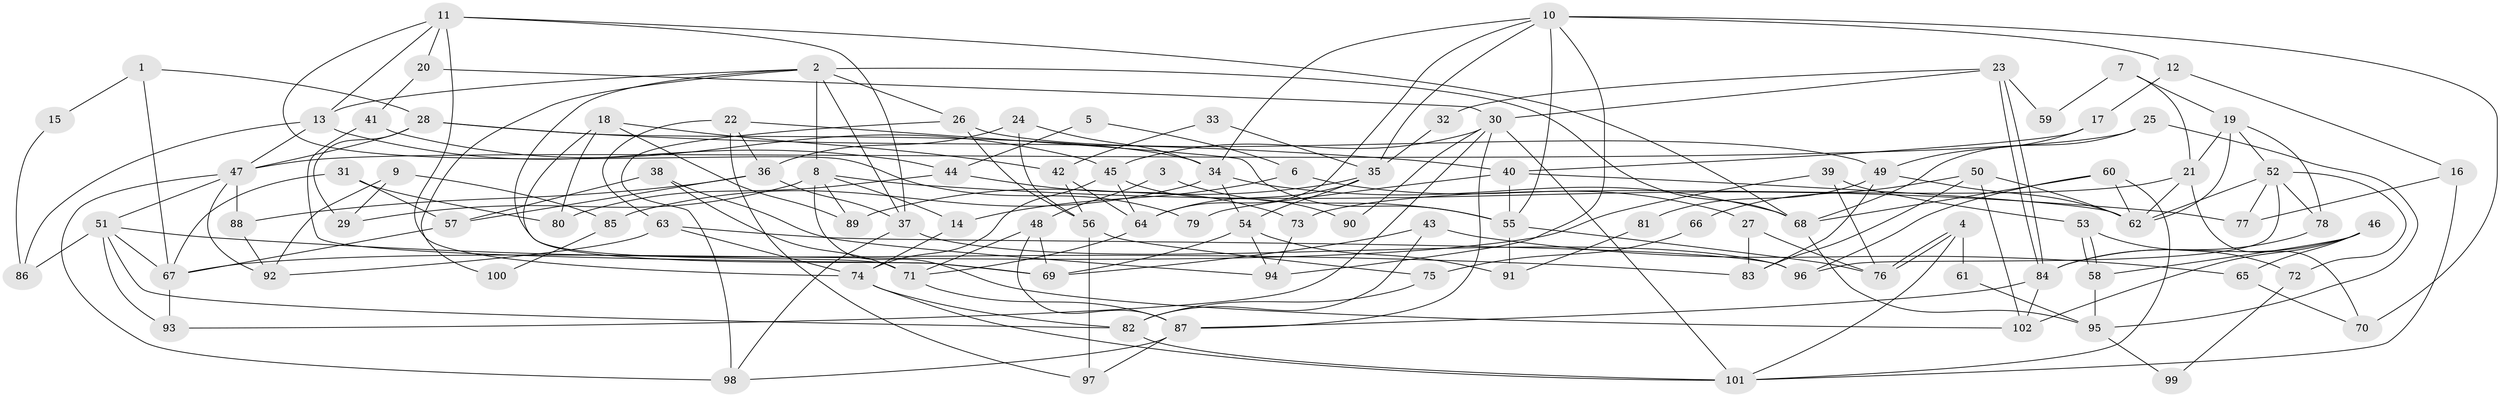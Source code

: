 // Generated by graph-tools (version 1.1) at 2025/35/03/09/25 02:35:53]
// undirected, 102 vertices, 204 edges
graph export_dot {
graph [start="1"]
  node [color=gray90,style=filled];
  1;
  2;
  3;
  4;
  5;
  6;
  7;
  8;
  9;
  10;
  11;
  12;
  13;
  14;
  15;
  16;
  17;
  18;
  19;
  20;
  21;
  22;
  23;
  24;
  25;
  26;
  27;
  28;
  29;
  30;
  31;
  32;
  33;
  34;
  35;
  36;
  37;
  38;
  39;
  40;
  41;
  42;
  43;
  44;
  45;
  46;
  47;
  48;
  49;
  50;
  51;
  52;
  53;
  54;
  55;
  56;
  57;
  58;
  59;
  60;
  61;
  62;
  63;
  64;
  65;
  66;
  67;
  68;
  69;
  70;
  71;
  72;
  73;
  74;
  75;
  76;
  77;
  78;
  79;
  80;
  81;
  82;
  83;
  84;
  85;
  86;
  87;
  88;
  89;
  90;
  91;
  92;
  93;
  94;
  95;
  96;
  97;
  98;
  99;
  100;
  101;
  102;
  1 -- 28;
  1 -- 67;
  1 -- 15;
  2 -- 26;
  2 -- 37;
  2 -- 8;
  2 -- 13;
  2 -- 68;
  2 -- 69;
  2 -- 100;
  3 -- 48;
  3 -- 55;
  4 -- 101;
  4 -- 76;
  4 -- 76;
  4 -- 61;
  5 -- 6;
  5 -- 44;
  6 -- 14;
  6 -- 27;
  7 -- 19;
  7 -- 21;
  7 -- 59;
  8 -- 77;
  8 -- 14;
  8 -- 29;
  8 -- 89;
  8 -- 102;
  9 -- 29;
  9 -- 92;
  9 -- 85;
  10 -- 70;
  10 -- 35;
  10 -- 12;
  10 -- 34;
  10 -- 55;
  10 -- 64;
  10 -- 94;
  11 -- 68;
  11 -- 20;
  11 -- 13;
  11 -- 37;
  11 -- 74;
  11 -- 79;
  12 -- 17;
  12 -- 16;
  13 -- 44;
  13 -- 47;
  13 -- 86;
  14 -- 74;
  15 -- 86;
  16 -- 101;
  16 -- 77;
  17 -- 49;
  17 -- 40;
  18 -- 89;
  18 -- 42;
  18 -- 71;
  18 -- 80;
  19 -- 62;
  19 -- 52;
  19 -- 21;
  19 -- 78;
  20 -- 41;
  20 -- 30;
  21 -- 62;
  21 -- 70;
  21 -- 73;
  22 -- 36;
  22 -- 63;
  22 -- 55;
  22 -- 97;
  23 -- 30;
  23 -- 84;
  23 -- 84;
  23 -- 32;
  23 -- 59;
  24 -- 34;
  24 -- 36;
  24 -- 56;
  25 -- 95;
  25 -- 68;
  25 -- 47;
  26 -- 56;
  26 -- 49;
  26 -- 98;
  27 -- 76;
  27 -- 83;
  28 -- 47;
  28 -- 34;
  28 -- 29;
  28 -- 40;
  30 -- 87;
  30 -- 93;
  30 -- 45;
  30 -- 90;
  30 -- 101;
  31 -- 57;
  31 -- 67;
  31 -- 80;
  32 -- 35;
  33 -- 35;
  33 -- 42;
  34 -- 68;
  34 -- 54;
  34 -- 85;
  35 -- 54;
  35 -- 64;
  35 -- 89;
  36 -- 88;
  36 -- 37;
  36 -- 57;
  37 -- 98;
  37 -- 96;
  38 -- 94;
  38 -- 71;
  38 -- 57;
  39 -- 76;
  39 -- 67;
  39 -- 53;
  40 -- 55;
  40 -- 62;
  40 -- 79;
  41 -- 69;
  41 -- 45;
  42 -- 56;
  42 -- 64;
  43 -- 82;
  43 -- 69;
  43 -- 65;
  44 -- 80;
  44 -- 73;
  45 -- 64;
  45 -- 74;
  45 -- 90;
  46 -- 84;
  46 -- 102;
  46 -- 58;
  46 -- 65;
  47 -- 51;
  47 -- 88;
  47 -- 92;
  47 -- 98;
  48 -- 71;
  48 -- 69;
  48 -- 87;
  49 -- 83;
  49 -- 62;
  49 -- 81;
  50 -- 102;
  50 -- 62;
  50 -- 66;
  50 -- 83;
  51 -- 82;
  51 -- 67;
  51 -- 83;
  51 -- 86;
  51 -- 93;
  52 -- 78;
  52 -- 96;
  52 -- 62;
  52 -- 72;
  52 -- 77;
  53 -- 58;
  53 -- 58;
  53 -- 72;
  54 -- 94;
  54 -- 69;
  54 -- 91;
  55 -- 76;
  55 -- 91;
  56 -- 97;
  56 -- 75;
  57 -- 67;
  58 -- 95;
  60 -- 62;
  60 -- 101;
  60 -- 68;
  60 -- 96;
  61 -- 95;
  63 -- 96;
  63 -- 74;
  63 -- 92;
  64 -- 71;
  65 -- 70;
  66 -- 75;
  67 -- 93;
  68 -- 95;
  71 -- 87;
  72 -- 99;
  73 -- 94;
  74 -- 82;
  74 -- 101;
  75 -- 82;
  78 -- 84;
  81 -- 91;
  82 -- 101;
  84 -- 87;
  84 -- 102;
  85 -- 100;
  87 -- 98;
  87 -- 97;
  88 -- 92;
  95 -- 99;
}
